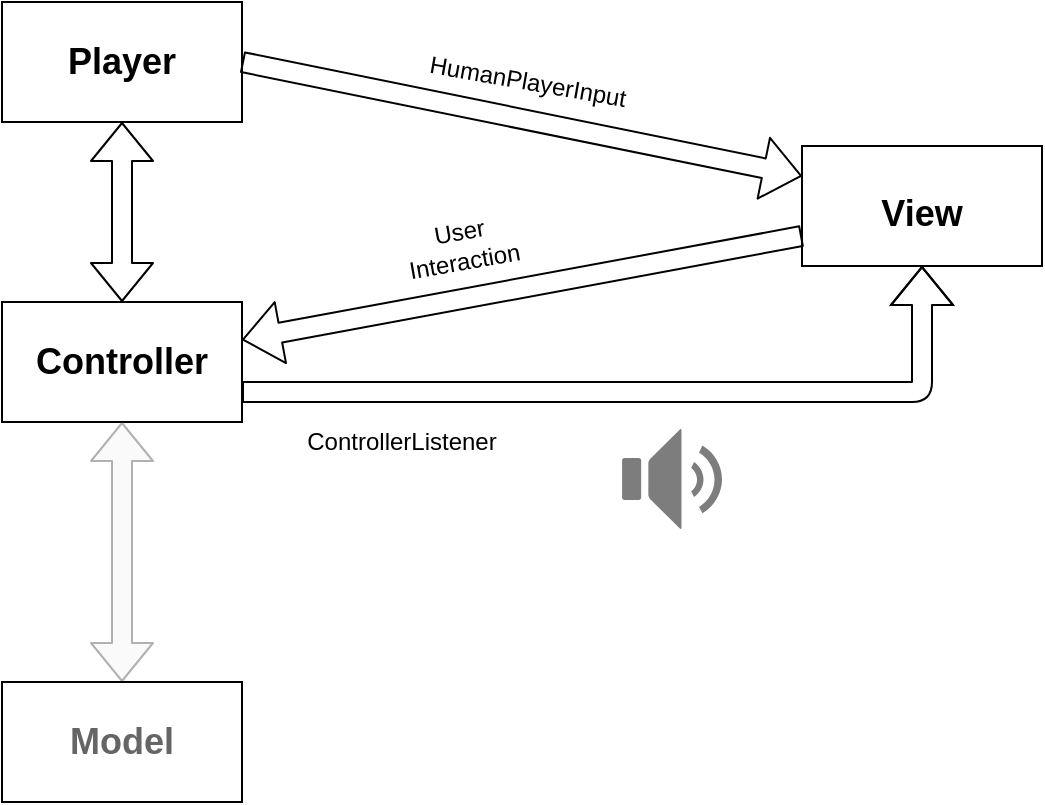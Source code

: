 <mxfile version="10.9.8" type="device"><diagram id="lIgGwhZFeuDBqtZGfzmp" name="Page-1"><mxGraphModel dx="1422" dy="771" grid="1" gridSize="10" guides="1" tooltips="1" connect="1" arrows="1" fold="1" page="1" pageScale="1" pageWidth="827" pageHeight="1169" math="0" shadow="0"><root><mxCell id="0"/><mxCell id="1" parent="0"/><mxCell id="aeGWhbySyZs51ur--hun-1" value="" style="pointerEvents=1;shadow=0;dashed=0;html=1;strokeColor=none;labelPosition=center;verticalLabelPosition=bottom;verticalAlign=top;align=center;shape=mxgraph.mscae.general.audio;fillColor=#7D7D7D;" vertex="1" parent="1"><mxGeometry x="460" y="273.5" width="50" height="50" as="geometry"/></mxCell><mxCell id="aeGWhbySyZs51ur--hun-4" value="" style="group" vertex="1" connectable="0" parent="1"><mxGeometry x="150" y="210" width="120" height="60" as="geometry"/></mxCell><mxCell id="aeGWhbySyZs51ur--hun-2" value="" style="rounded=0;whiteSpace=wrap;html=1;" vertex="1" parent="aeGWhbySyZs51ur--hun-4"><mxGeometry width="120" height="60" as="geometry"/></mxCell><mxCell id="aeGWhbySyZs51ur--hun-3" value="&lt;font style=&quot;font-size: 18px&quot;&gt;&lt;b&gt;Controller&lt;/b&gt;&lt;/font&gt;" style="text;html=1;strokeColor=none;fillColor=none;align=center;verticalAlign=middle;whiteSpace=wrap;rounded=0;" vertex="1" parent="aeGWhbySyZs51ur--hun-4"><mxGeometry x="40" y="20" width="40" height="20" as="geometry"/></mxCell><mxCell id="aeGWhbySyZs51ur--hun-5" value="" style="group" vertex="1" connectable="0" parent="1"><mxGeometry x="150" y="60" width="120" height="60" as="geometry"/></mxCell><mxCell id="aeGWhbySyZs51ur--hun-6" value="" style="rounded=0;whiteSpace=wrap;html=1;" vertex="1" parent="aeGWhbySyZs51ur--hun-5"><mxGeometry width="120" height="60" as="geometry"/></mxCell><mxCell id="aeGWhbySyZs51ur--hun-7" value="&lt;font style=&quot;font-size: 18px&quot;&gt;&lt;b&gt;Player&lt;/b&gt;&lt;/font&gt;" style="text;html=1;strokeColor=none;fillColor=none;align=center;verticalAlign=middle;whiteSpace=wrap;rounded=0;" vertex="1" parent="aeGWhbySyZs51ur--hun-5"><mxGeometry x="40" y="20" width="40" height="20" as="geometry"/></mxCell><mxCell id="aeGWhbySyZs51ur--hun-8" value="" style="group" vertex="1" connectable="0" parent="1"><mxGeometry x="550" y="132" width="120" height="60" as="geometry"/></mxCell><mxCell id="aeGWhbySyZs51ur--hun-9" value="" style="rounded=0;whiteSpace=wrap;html=1;" vertex="1" parent="aeGWhbySyZs51ur--hun-8"><mxGeometry width="120" height="60" as="geometry"/></mxCell><mxCell id="aeGWhbySyZs51ur--hun-10" value="&lt;br&gt;&lt;font style=&quot;font-size: 18px&quot;&gt;&lt;b&gt;View&lt;/b&gt;&lt;/font&gt;" style="text;html=1;strokeColor=none;fillColor=none;align=center;verticalAlign=middle;whiteSpace=wrap;rounded=0;" vertex="1" parent="aeGWhbySyZs51ur--hun-8"><mxGeometry x="40" y="17" width="40" height="20" as="geometry"/></mxCell><mxCell id="aeGWhbySyZs51ur--hun-11" value="" style="shape=flexArrow;endArrow=classic;startArrow=classic;html=1;entryX=0.5;entryY=1;entryDx=0;entryDy=0;exitX=0.5;exitY=0;exitDx=0;exitDy=0;" edge="1" parent="1" source="aeGWhbySyZs51ur--hun-2" target="aeGWhbySyZs51ur--hun-6"><mxGeometry width="50" height="50" relative="1" as="geometry"><mxPoint x="150" y="340" as="sourcePoint"/><mxPoint x="200" y="290" as="targetPoint"/></mxGeometry></mxCell><mxCell id="aeGWhbySyZs51ur--hun-13" value="" style="shape=flexArrow;endArrow=classic;html=1;entryX=0;entryY=0.25;entryDx=0;entryDy=0;exitX=1;exitY=0.5;exitDx=0;exitDy=0;" edge="1" parent="1" source="aeGWhbySyZs51ur--hun-6" target="aeGWhbySyZs51ur--hun-9"><mxGeometry width="50" height="50" relative="1" as="geometry"><mxPoint x="150" y="430" as="sourcePoint"/><mxPoint x="200" y="380" as="targetPoint"/></mxGeometry></mxCell><mxCell id="aeGWhbySyZs51ur--hun-14" value="HumanPlayerInput" style="text;html=1;strokeColor=none;fillColor=none;align=center;verticalAlign=middle;whiteSpace=wrap;rounded=0;rotation=10;" vertex="1" parent="1"><mxGeometry x="393" y="90" width="40" height="20" as="geometry"/></mxCell><mxCell id="aeGWhbySyZs51ur--hun-15" value="" style="shape=flexArrow;endArrow=classic;html=1;exitX=0;exitY=0.75;exitDx=0;exitDy=0;" edge="1" parent="1" source="aeGWhbySyZs51ur--hun-9" target="aeGWhbySyZs51ur--hun-2"><mxGeometry width="50" height="50" relative="1" as="geometry"><mxPoint x="150" y="580" as="sourcePoint"/><mxPoint x="200" y="530" as="targetPoint"/></mxGeometry></mxCell><mxCell id="aeGWhbySyZs51ur--hun-16" value="User Interaction" style="text;html=1;strokeColor=none;fillColor=none;align=center;verticalAlign=middle;whiteSpace=wrap;rounded=0;rotation=-10;" vertex="1" parent="1"><mxGeometry x="360" y="172" width="40" height="20" as="geometry"/></mxCell><mxCell id="aeGWhbySyZs51ur--hun-17" value="" style="shape=flexArrow;endArrow=classic;html=1;entryX=0.5;entryY=1;entryDx=0;entryDy=0;exitX=1;exitY=0.75;exitDx=0;exitDy=0;edgeStyle=orthogonalEdgeStyle;" edge="1" parent="1" source="aeGWhbySyZs51ur--hun-2" target="aeGWhbySyZs51ur--hun-9"><mxGeometry width="50" height="50" relative="1" as="geometry"><mxPoint x="150" y="580" as="sourcePoint"/><mxPoint x="200" y="530" as="targetPoint"/></mxGeometry></mxCell><mxCell id="aeGWhbySyZs51ur--hun-18" value="ControllerListener" style="text;html=1;strokeColor=none;fillColor=none;align=center;verticalAlign=middle;whiteSpace=wrap;rounded=0;rotation=0;" vertex="1" parent="1"><mxGeometry x="330" y="270" width="40" height="20" as="geometry"/></mxCell><mxCell id="aeGWhbySyZs51ur--hun-19" value="" style="shape=image;html=1;verticalAlign=top;verticalLabelPosition=bottom;labelBackgroundColor=#ffffff;imageAspect=0;aspect=fixed;image=https://cdn4.iconfinder.com/data/icons/LUMINA/graphics/png/128/animation.png" vertex="1" parent="1"><mxGeometry x="527" y="267" width="63" height="63" as="geometry"/></mxCell><mxCell id="aeGWhbySyZs51ur--hun-20" value="" style="shape=flexArrow;endArrow=classic;startArrow=classic;html=1;entryX=0.5;entryY=1;entryDx=0;entryDy=0;exitX=0.5;exitY=0;exitDx=0;exitDy=0;fillOpacity=49;strokeOpacity=50;fillColor=#f5f5f5;strokeColor=#666666;textOpacity=70;" edge="1" parent="1" source="aeGWhbySyZs51ur--hun-22" target="aeGWhbySyZs51ur--hun-2"><mxGeometry width="50" height="50" relative="1" as="geometry"><mxPoint x="150" y="400" as="sourcePoint"/><mxPoint x="200" y="350" as="targetPoint"/></mxGeometry></mxCell><mxCell id="aeGWhbySyZs51ur--hun-21" value="" style="group;fillOpacity=49;strokeOpacity=50;fillColor=#f5f5f5;strokeColor=#666666;fontColor=#333333;textOpacity=50;" vertex="1" connectable="0" parent="1"><mxGeometry x="150" y="400" width="120" height="60" as="geometry"/></mxCell><mxCell id="aeGWhbySyZs51ur--hun-22" value="" style="rounded=0;whiteSpace=wrap;html=1;" vertex="1" parent="aeGWhbySyZs51ur--hun-21"><mxGeometry width="120" height="60" as="geometry"/></mxCell><mxCell id="aeGWhbySyZs51ur--hun-23" value="&lt;font style=&quot;font-size: 18px&quot;&gt;&lt;b&gt;Model&lt;/b&gt;&lt;/font&gt;" style="text;html=1;strokeColor=none;fillColor=none;align=center;verticalAlign=middle;whiteSpace=wrap;rounded=0;textOpacity=60;" vertex="1" parent="aeGWhbySyZs51ur--hun-21"><mxGeometry x="40" y="20" width="40" height="20" as="geometry"/></mxCell></root></mxGraphModel></diagram></mxfile>